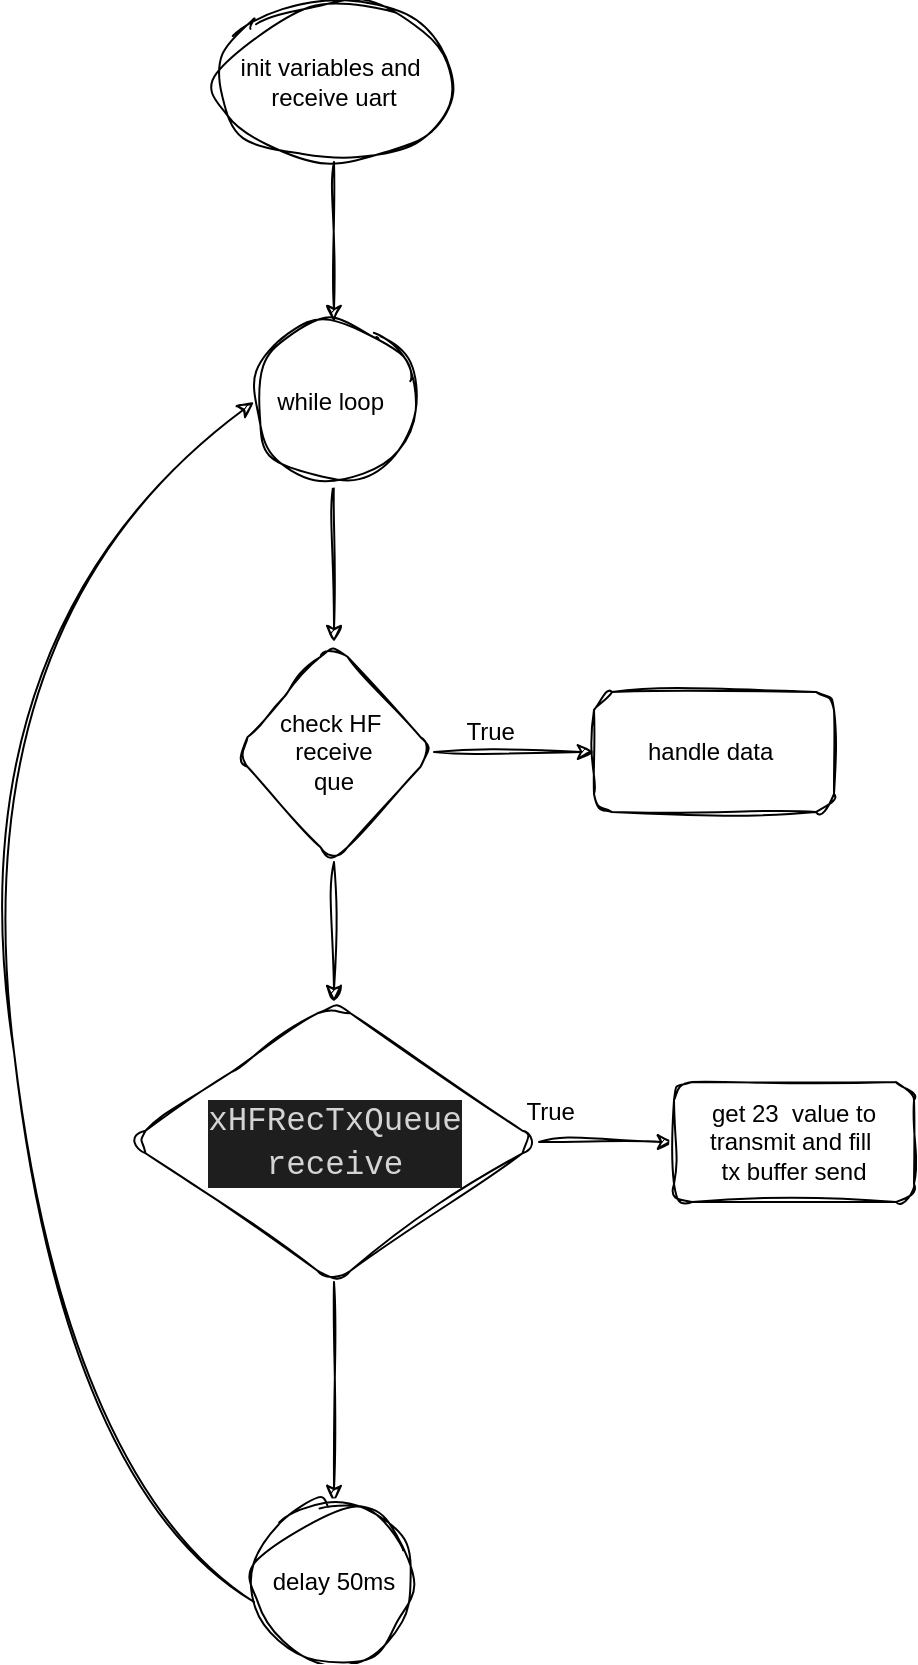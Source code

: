 <mxfile>
    <diagram id="zDDg9ZZnR86gGJSTO_2EV" name="Page-1">
        <mxGraphModel dx="1218" dy="816" grid="1" gridSize="10" guides="1" tooltips="1" connect="1" arrows="1" fold="1" page="1" pageScale="1" pageWidth="850" pageHeight="1100" background="none" math="0" shadow="0">
            <root>
                <mxCell id="0"/>
                <mxCell id="1" parent="0"/>
                <mxCell id="4" value="" style="edgeStyle=none;html=1;sketch=1;curveFitting=1;jiggle=2;" edge="1" parent="1" source="2" target="3">
                    <mxGeometry relative="1" as="geometry"/>
                </mxCell>
                <mxCell id="2" value="init variables and&amp;nbsp;&lt;br&gt;receive uart" style="ellipse;whiteSpace=wrap;html=1;rounded=1;sketch=1;curveFitting=1;jiggle=2;" vertex="1" parent="1">
                    <mxGeometry x="120" y="30" width="120" height="80" as="geometry"/>
                </mxCell>
                <mxCell id="8" value="" style="edgeStyle=none;html=1;sketch=1;curveFitting=1;jiggle=2;" edge="1" parent="1" source="3" target="7">
                    <mxGeometry relative="1" as="geometry"/>
                </mxCell>
                <mxCell id="3" value="while loop&amp;nbsp;" style="ellipse;whiteSpace=wrap;html=1;rounded=1;sketch=1;curveFitting=1;jiggle=2;" vertex="1" parent="1">
                    <mxGeometry x="140" y="190" width="80" height="80" as="geometry"/>
                </mxCell>
                <mxCell id="10" value="" style="edgeStyle=none;html=1;sketch=1;curveFitting=1;jiggle=2;" edge="1" parent="1" source="7">
                    <mxGeometry relative="1" as="geometry">
                        <mxPoint x="310" y="405" as="targetPoint"/>
                    </mxGeometry>
                </mxCell>
                <mxCell id="16" value="" style="edgeStyle=none;html=1;sketch=1;curveFitting=1;jiggle=2;" edge="1" parent="1" source="7" target="15">
                    <mxGeometry relative="1" as="geometry"/>
                </mxCell>
                <mxCell id="7" value="check HF&amp;nbsp;&lt;br&gt;receive&lt;br&gt;que" style="rhombus;whiteSpace=wrap;html=1;rounded=1;sketch=1;curveFitting=1;jiggle=2;" vertex="1" parent="1">
                    <mxGeometry x="130" y="350" width="100" height="110" as="geometry"/>
                </mxCell>
                <mxCell id="11" value="True&amp;nbsp;" style="text;html=1;strokeColor=none;fillColor=none;align=center;verticalAlign=middle;whiteSpace=wrap;rounded=1;sketch=1;curveFitting=1;jiggle=2;" vertex="1" parent="1">
                    <mxGeometry x="230" y="380" width="60" height="30" as="geometry"/>
                </mxCell>
                <mxCell id="14" value="handle data&amp;nbsp;" style="rounded=1;whiteSpace=wrap;html=1;sketch=1;curveFitting=1;jiggle=2;" vertex="1" parent="1">
                    <mxGeometry x="310" y="375" width="120" height="60" as="geometry"/>
                </mxCell>
                <mxCell id="18" value="" style="edgeStyle=none;html=1;sketch=1;curveFitting=1;jiggle=2;" edge="1" parent="1" source="15" target="17">
                    <mxGeometry relative="1" as="geometry"/>
                </mxCell>
                <mxCell id="21" value="" style="edgeStyle=none;html=1;sketch=1;curveFitting=1;jiggle=2;" edge="1" parent="1" source="15" target="20">
                    <mxGeometry relative="1" as="geometry"/>
                </mxCell>
                <mxCell id="15" value="&lt;div style=&quot;color: rgb(212, 212, 212); background-color: rgb(30, 30, 30); font-family: Consolas, &amp;quot;Courier New&amp;quot;, monospace; font-size: 16.264px; line-height: 22px;&quot;&gt;xHFRecTxQueue&lt;br&gt;receive&lt;/div&gt;" style="rhombus;whiteSpace=wrap;html=1;rounded=1;sketch=1;curveFitting=1;jiggle=2;" vertex="1" parent="1">
                    <mxGeometry x="77.5" y="530" width="205" height="140" as="geometry"/>
                </mxCell>
                <mxCell id="17" value="get 23&amp;nbsp; value to transmit and fill&amp;nbsp;&lt;br&gt;tx buffer send" style="whiteSpace=wrap;html=1;rounded=1;sketch=1;curveFitting=1;jiggle=2;" vertex="1" parent="1">
                    <mxGeometry x="350" y="570" width="120" height="60" as="geometry"/>
                </mxCell>
                <mxCell id="19" value="True&amp;nbsp;" style="text;html=1;strokeColor=none;fillColor=none;align=center;verticalAlign=middle;whiteSpace=wrap;rounded=1;sketch=1;curveFitting=1;jiggle=2;" vertex="1" parent="1">
                    <mxGeometry x="260" y="570" width="60" height="30" as="geometry"/>
                </mxCell>
                <mxCell id="20" value="delay 50ms" style="ellipse;whiteSpace=wrap;html=1;rounded=1;sketch=1;curveFitting=1;jiggle=2;" vertex="1" parent="1">
                    <mxGeometry x="140" y="780" width="80" height="80" as="geometry"/>
                </mxCell>
                <mxCell id="22" value="" style="curved=1;endArrow=classic;html=1;entryX=0;entryY=0.5;entryDx=0;entryDy=0;sketch=1;curveFitting=1;jiggle=2;" edge="1" parent="1" target="3">
                    <mxGeometry width="50" height="50" relative="1" as="geometry">
                        <mxPoint x="140" y="830" as="sourcePoint"/>
                        <mxPoint x="140" y="780" as="targetPoint"/>
                        <Array as="points">
                            <mxPoint x="140" y="830"/>
                            <mxPoint x="50" y="770"/>
                            <mxPoint x="-10" y="340"/>
                        </Array>
                    </mxGeometry>
                </mxCell>
            </root>
        </mxGraphModel>
    </diagram>
</mxfile>